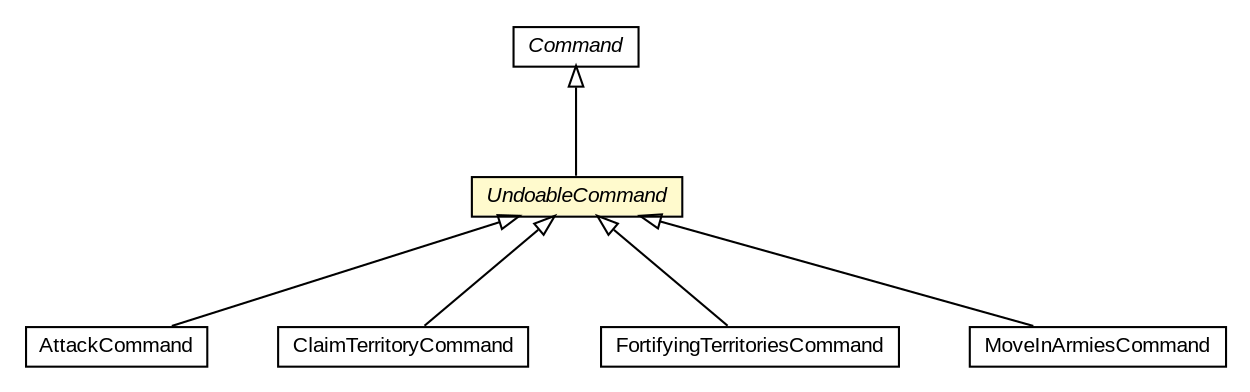#!/usr/local/bin/dot
#
# Class diagram 
# Generated by UMLGraph version R5_6 (http://www.umlgraph.org/)
#

digraph G {
	edge [fontname="arial",fontsize=10,labelfontname="arial",labelfontsize=10];
	node [fontname="arial",fontsize=10,shape=plaintext];
	nodesep=0.25;
	ranksep=0.5;
	// AttackCommand
	c342 [label=<<table title="AttackCommand" border="0" cellborder="1" cellspacing="0" cellpadding="2" port="p" href="./AttackCommand.html">
		<tr><td><table border="0" cellspacing="0" cellpadding="1">
<tr><td align="center" balign="center"> AttackCommand </td></tr>
		</table></td></tr>
		</table>>, URL="./AttackCommand.html", fontname="arial", fontcolor="black", fontsize=10.0];
	// ClaimTerritoryCommand
	c344 [label=<<table title="ClaimTerritoryCommand" border="0" cellborder="1" cellspacing="0" cellpadding="2" port="p" href="./ClaimTerritoryCommand.html">
		<tr><td><table border="0" cellspacing="0" cellpadding="1">
<tr><td align="center" balign="center"> ClaimTerritoryCommand </td></tr>
		</table></td></tr>
		</table>>, URL="./ClaimTerritoryCommand.html", fontname="arial", fontcolor="black", fontsize=10.0];
	// Command
	c345 [label=<<table title="Command" border="0" cellborder="1" cellspacing="0" cellpadding="2" port="p" href="./Command.html">
		<tr><td><table border="0" cellspacing="0" cellpadding="1">
<tr><td align="center" balign="center"><font face="arial italic"> Command </font></td></tr>
		</table></td></tr>
		</table>>, URL="./Command.html", fontname="arial", fontcolor="black", fontsize=10.0];
	// FortifyingTerritoriesCommand
	c348 [label=<<table title="FortifyingTerritoriesCommand" border="0" cellborder="1" cellspacing="0" cellpadding="2" port="p" href="./FortifyingTerritoriesCommand.html">
		<tr><td><table border="0" cellspacing="0" cellpadding="1">
<tr><td align="center" balign="center"> FortifyingTerritoriesCommand </td></tr>
		</table></td></tr>
		</table>>, URL="./FortifyingTerritoriesCommand.html", fontname="arial", fontcolor="black", fontsize=10.0];
	// MoveInArmiesCommand
	c350 [label=<<table title="MoveInArmiesCommand" border="0" cellborder="1" cellspacing="0" cellpadding="2" port="p" href="./MoveInArmiesCommand.html">
		<tr><td><table border="0" cellspacing="0" cellpadding="1">
<tr><td align="center" balign="center"> MoveInArmiesCommand </td></tr>
		</table></td></tr>
		</table>>, URL="./MoveInArmiesCommand.html", fontname="arial", fontcolor="black", fontsize=10.0];
	// UndoableCommand
	c359 [label=<<table title="UndoableCommand" border="0" cellborder="1" cellspacing="0" cellpadding="2" port="p" bgcolor="lemonChiffon" href="./UndoableCommand.html">
		<tr><td><table border="0" cellspacing="0" cellpadding="1">
<tr><td align="center" balign="center"><font face="arial italic"> UndoableCommand </font></td></tr>
		</table></td></tr>
		</table>>, URL="./UndoableCommand.html", fontname="arial", fontcolor="black", fontsize=10.0];
	//AttackCommand extends UndoableCommand
	c359:p -> c342:p [dir=back,arrowtail=empty];
	//ClaimTerritoryCommand extends UndoableCommand
	c359:p -> c344:p [dir=back,arrowtail=empty];
	//FortifyingTerritoriesCommand extends UndoableCommand
	c359:p -> c348:p [dir=back,arrowtail=empty];
	//MoveInArmiesCommand extends UndoableCommand
	c359:p -> c350:p [dir=back,arrowtail=empty];
	//UndoableCommand extends Command
	c345:p -> c359:p [dir=back,arrowtail=empty];
}

